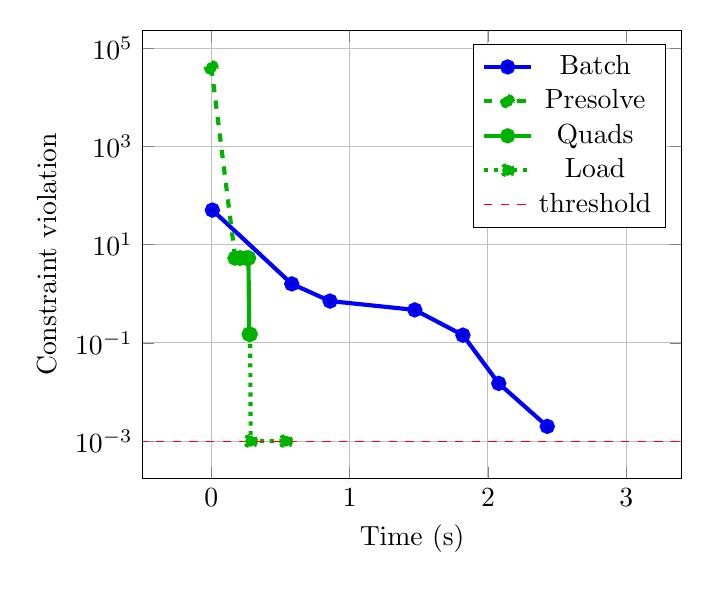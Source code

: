 \begin{tikzpicture}
\begin{axis}[legend pos = {north east}, ylabel = {Constraint violation}, xmin = {-0.5}, xmax = {3.403}, ymode = {log}, xlabel = {Time (s)}, hide axis = {false}, grid=both]\addplot+ [line width=1.5]coordinates {
(0.007, 50.595)
(0.581, 1.59)
(0.858, 0.711)
(1.471, 0.47)
(1.819, 0.144)
(2.078, 0.015)
(2.429, 0.002)
(3.094, 0.0)
};
\addlegendentry{Batch}
\addplot+ [color=green!70!black, line width=1.5, dashed, mark=*, mark options={green!70!black}]coordinates {
(0.0, 40270.234)
(0.172, 5.339)
};
\addlegendentry{Presolve}
\addplot+ [color=green!70!black, line width=1.5, solid, mark=*, mark options={green!70!black}]coordinates {
(0.172, 5.339)
(0.207, 5.339)
(0.207, 5.339)
(0.207, 5.339)
(0.249, 5.339)
(0.263, 5.339)
(0.268, 5.339)
(0.268, 5.339)
(0.273, 0.15)
(0.278, 0.15)
(0.28, 0.15)
};
\addlegendentry{Quads}
\addplot+ [color=green!70!black, line width=1.5, dotted, mark=*, mark options={green!70!black}]coordinates {
(0.28, 0.15)
(0.284, 0.001)
(0.538, 0.001)
};
\addlegendentry{Load}
\addplot+ [color=red, dashed, no marks]coordinates {
(-1.0, 0.001)
(4.641, 0.001)
};
\addlegendentry{threshold}
\end{axis}

\end{tikzpicture}
